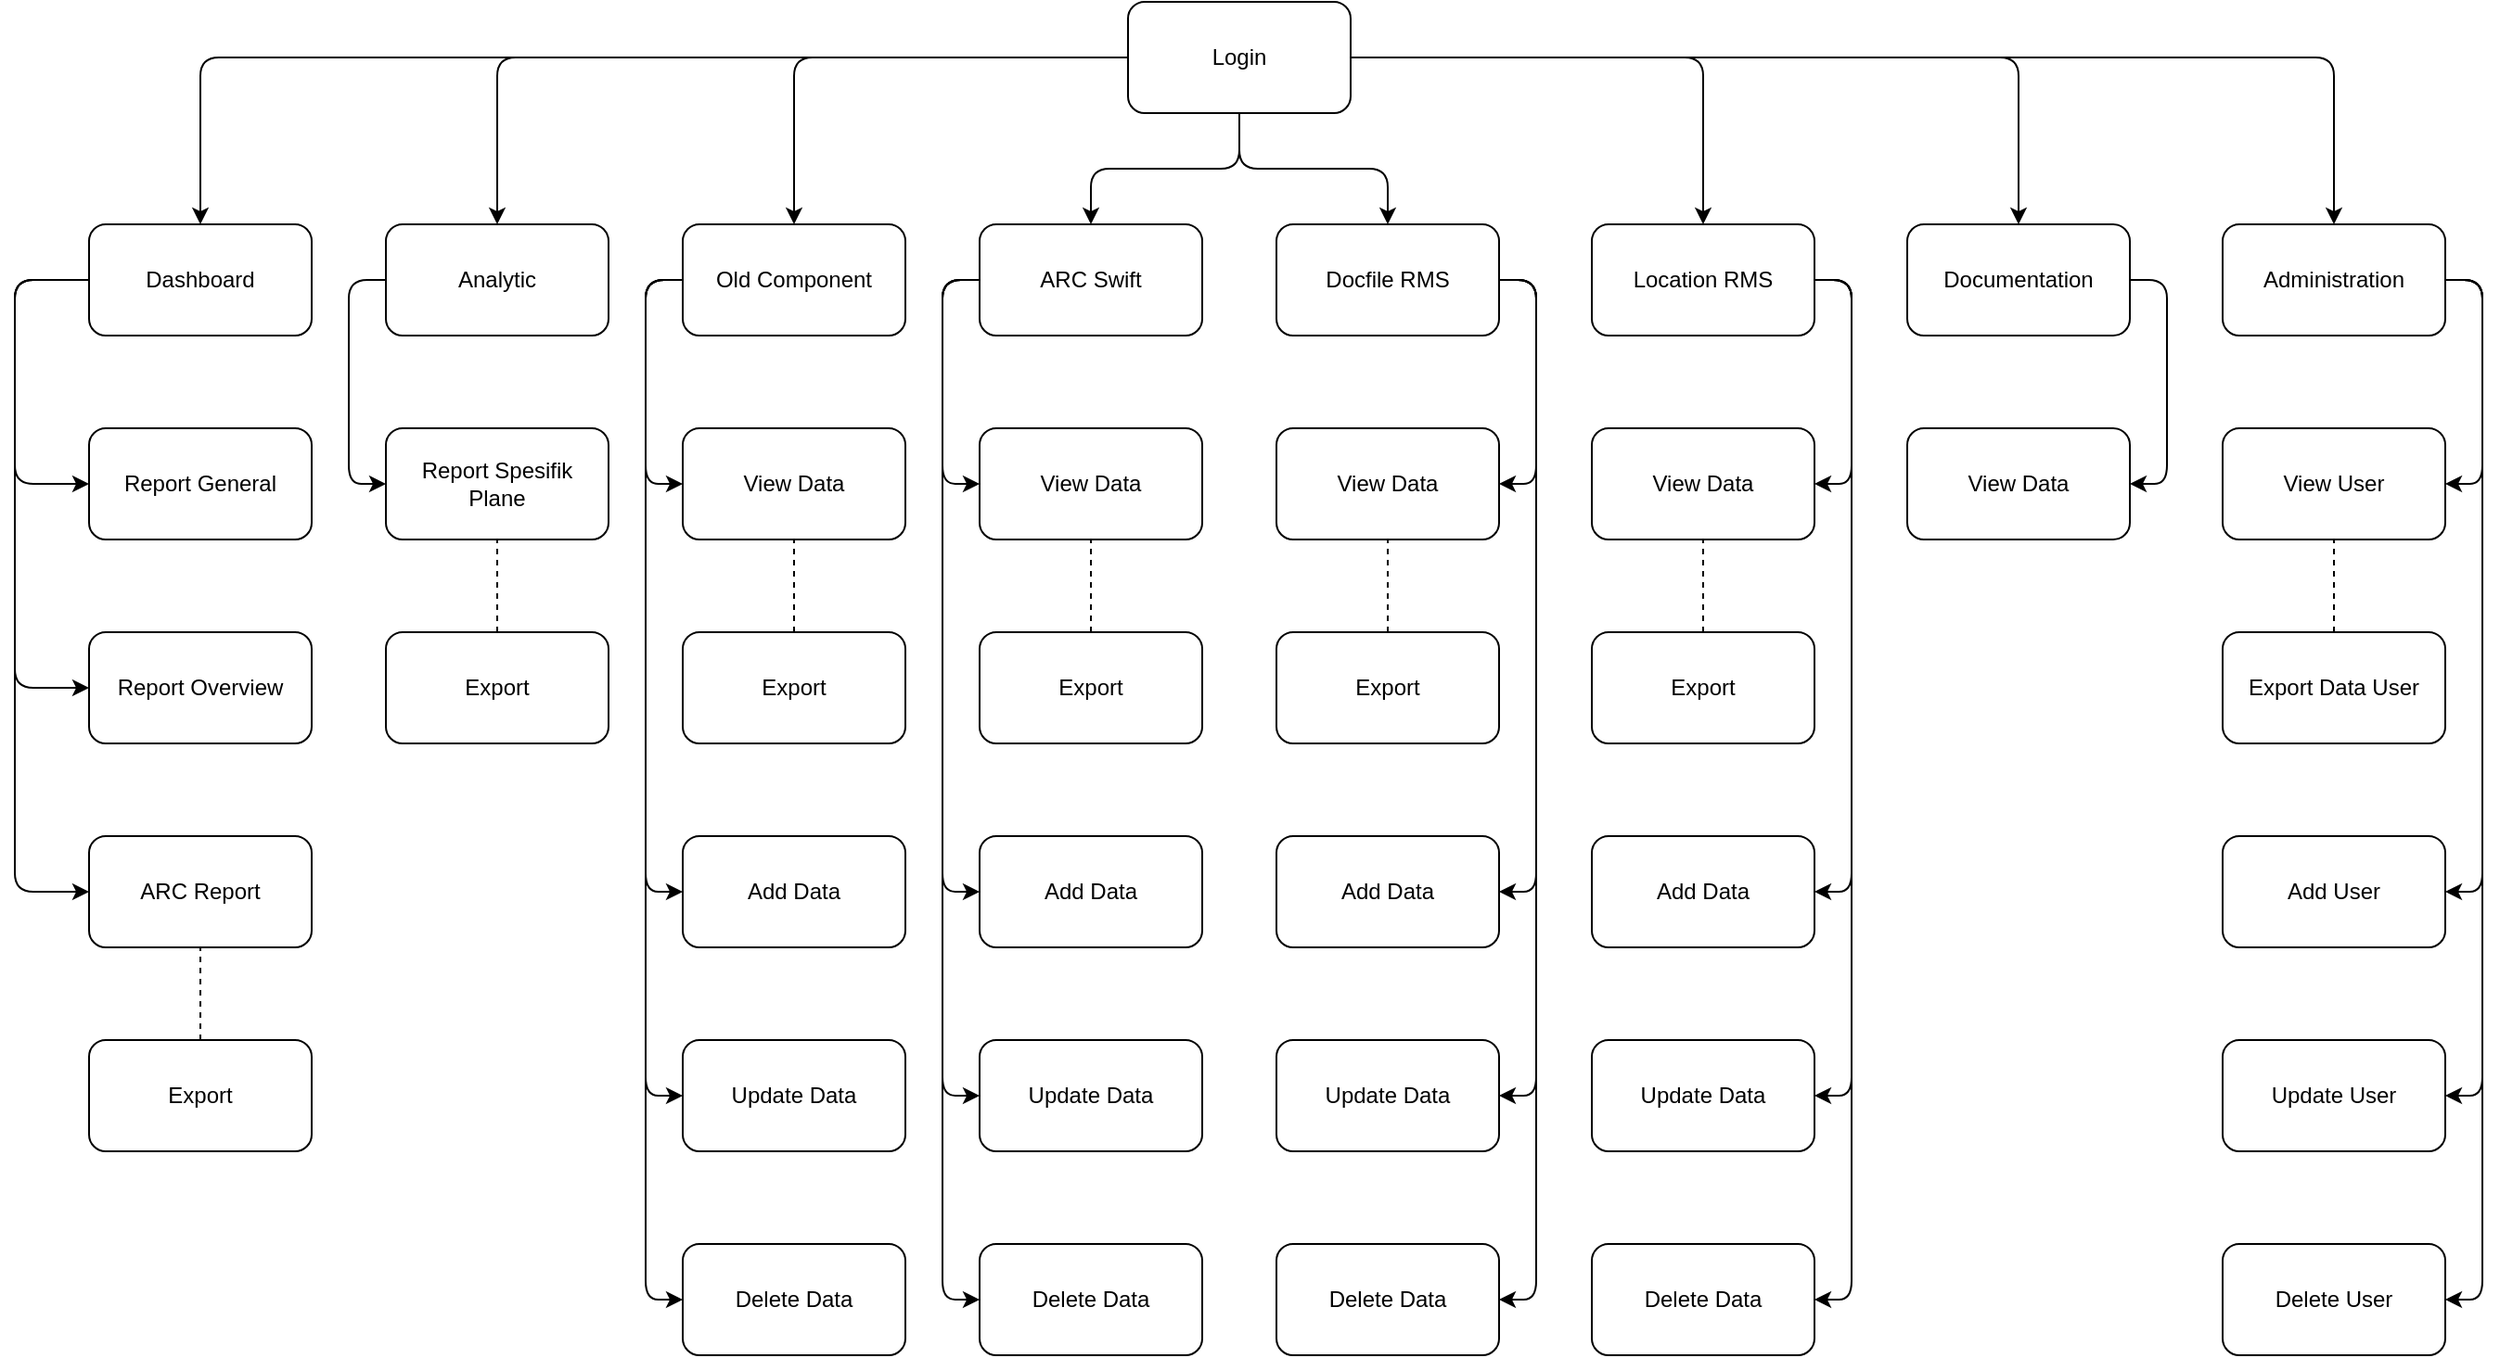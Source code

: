 <mxfile>
    <diagram id="NYALaQaaiqzxwCFsHjRZ" name="Sitemap">
        <mxGraphModel dx="1447" dy="1964" grid="1" gridSize="10" guides="1" tooltips="1" connect="1" arrows="1" fold="1" page="1" pageScale="1" pageWidth="850" pageHeight="1100" math="0" shadow="0">
            <root>
                <mxCell id="0"/>
                <mxCell id="1" parent="0"/>
                <mxCell id="28" style="edgeStyle=orthogonalEdgeStyle;html=1;entryX=0.5;entryY=0;entryDx=0;entryDy=0;" parent="1" source="2" target="3" edge="1">
                    <mxGeometry relative="1" as="geometry"/>
                </mxCell>
                <mxCell id="77" style="edgeStyle=orthogonalEdgeStyle;html=1;entryX=0.5;entryY=0;entryDx=0;entryDy=0;exitX=0.5;exitY=1;exitDx=0;exitDy=0;" parent="1" source="2" target="76" edge="1">
                    <mxGeometry relative="1" as="geometry"/>
                </mxCell>
                <mxCell id="78" style="edgeStyle=orthogonalEdgeStyle;html=1;entryX=0.5;entryY=0;entryDx=0;entryDy=0;" parent="1" source="2" target="75" edge="1">
                    <mxGeometry relative="1" as="geometry"/>
                </mxCell>
                <mxCell id="79" style="edgeStyle=orthogonalEdgeStyle;html=1;entryX=0.5;entryY=0;entryDx=0;entryDy=0;" parent="1" source="2" target="74" edge="1">
                    <mxGeometry relative="1" as="geometry"/>
                </mxCell>
                <mxCell id="80" style="edgeStyle=orthogonalEdgeStyle;html=1;" parent="1" source="2" target="4" edge="1">
                    <mxGeometry relative="1" as="geometry"/>
                </mxCell>
                <mxCell id="132" style="edgeStyle=orthogonalEdgeStyle;html=1;entryX=0.5;entryY=0;entryDx=0;entryDy=0;" edge="1" parent="1" source="2" target="155">
                    <mxGeometry relative="1" as="geometry">
                        <mxPoint x="960" y="-960" as="targetPoint"/>
                    </mxGeometry>
                </mxCell>
                <mxCell id="133" style="edgeStyle=orthogonalEdgeStyle;html=1;entryX=0.5;entryY=0;entryDx=0;entryDy=0;" edge="1" parent="1" source="2" target="116">
                    <mxGeometry relative="1" as="geometry"/>
                </mxCell>
                <mxCell id="134" style="edgeStyle=orthogonalEdgeStyle;html=1;entryX=0.5;entryY=0;entryDx=0;entryDy=0;" edge="1" parent="1" source="2" target="166">
                    <mxGeometry relative="1" as="geometry">
                        <mxPoint x="1260" y="-940" as="targetPoint"/>
                    </mxGeometry>
                </mxCell>
                <mxCell id="2" value="Login" style="rounded=1;whiteSpace=wrap;html=1;" parent="1" vertex="1">
                    <mxGeometry x="610" y="-1060" width="120" height="60" as="geometry"/>
                </mxCell>
                <mxCell id="84" style="edgeStyle=orthogonalEdgeStyle;html=1;entryX=0;entryY=0.5;entryDx=0;entryDy=0;exitX=0;exitY=0.5;exitDx=0;exitDy=0;" parent="1" source="3" target="81" edge="1">
                    <mxGeometry relative="1" as="geometry">
                        <Array as="points">
                            <mxPoint x="10" y="-910"/>
                            <mxPoint x="10" y="-800"/>
                        </Array>
                    </mxGeometry>
                </mxCell>
                <mxCell id="85" style="edgeStyle=orthogonalEdgeStyle;html=1;entryX=0;entryY=0.5;entryDx=0;entryDy=0;exitX=0;exitY=0.5;exitDx=0;exitDy=0;" parent="1" source="3" target="82" edge="1">
                    <mxGeometry relative="1" as="geometry">
                        <Array as="points">
                            <mxPoint x="10" y="-910"/>
                            <mxPoint x="10" y="-690"/>
                        </Array>
                    </mxGeometry>
                </mxCell>
                <mxCell id="86" style="edgeStyle=orthogonalEdgeStyle;html=1;entryX=0;entryY=0.5;entryDx=0;entryDy=0;exitX=0;exitY=0.5;exitDx=0;exitDy=0;" parent="1" source="3" target="83" edge="1">
                    <mxGeometry relative="1" as="geometry">
                        <Array as="points">
                            <mxPoint x="10" y="-910"/>
                            <mxPoint x="10" y="-580"/>
                        </Array>
                    </mxGeometry>
                </mxCell>
                <mxCell id="3" value="Dashboard" style="rounded=1;whiteSpace=wrap;html=1;" parent="1" vertex="1">
                    <mxGeometry x="50" y="-940" width="120" height="60" as="geometry"/>
                </mxCell>
                <mxCell id="92" style="edgeStyle=orthogonalEdgeStyle;html=1;entryX=0;entryY=0.5;entryDx=0;entryDy=0;exitX=0;exitY=0.5;exitDx=0;exitDy=0;" parent="1" source="4" target="87" edge="1">
                    <mxGeometry relative="1" as="geometry">
                        <Array as="points">
                            <mxPoint x="190" y="-910"/>
                            <mxPoint x="190" y="-800"/>
                        </Array>
                    </mxGeometry>
                </mxCell>
                <mxCell id="4" value="Analytic" style="rounded=1;whiteSpace=wrap;html=1;" parent="1" vertex="1">
                    <mxGeometry x="210" y="-940" width="120" height="60" as="geometry"/>
                </mxCell>
                <mxCell id="32" style="edgeStyle=orthogonalEdgeStyle;html=1;" parent="1" edge="1">
                    <mxGeometry relative="1" as="geometry">
                        <mxPoint x="130" y="-670" as="sourcePoint"/>
                    </mxGeometry>
                </mxCell>
                <mxCell id="38" style="edgeStyle=orthogonalEdgeStyle;html=1;" parent="1" edge="1">
                    <mxGeometry relative="1" as="geometry">
                        <mxPoint x="420" y="-470" as="sourcePoint"/>
                    </mxGeometry>
                </mxCell>
                <mxCell id="34" style="edgeStyle=orthogonalEdgeStyle;html=1;" parent="1" edge="1">
                    <mxGeometry relative="1" as="geometry">
                        <mxPoint x="420" y="-770" as="sourcePoint"/>
                    </mxGeometry>
                </mxCell>
                <mxCell id="35" style="edgeStyle=orthogonalEdgeStyle;html=1;" parent="1" edge="1">
                    <mxGeometry relative="1" as="geometry">
                        <mxPoint x="420" y="-670" as="sourcePoint"/>
                    </mxGeometry>
                </mxCell>
                <mxCell id="36" style="edgeStyle=orthogonalEdgeStyle;html=1;" parent="1" edge="1">
                    <mxGeometry relative="1" as="geometry">
                        <mxPoint x="420" y="-570" as="sourcePoint"/>
                    </mxGeometry>
                </mxCell>
                <mxCell id="98" style="edgeStyle=orthogonalEdgeStyle;html=1;entryX=0;entryY=0.5;entryDx=0;entryDy=0;exitX=0;exitY=0.5;exitDx=0;exitDy=0;" parent="1" source="74" target="95" edge="1">
                    <mxGeometry relative="1" as="geometry">
                        <Array as="points">
                            <mxPoint x="350" y="-910"/>
                            <mxPoint x="350" y="-800"/>
                        </Array>
                    </mxGeometry>
                </mxCell>
                <mxCell id="99" style="edgeStyle=orthogonalEdgeStyle;html=1;entryX=0;entryY=0.5;entryDx=0;entryDy=0;exitX=0;exitY=0.5;exitDx=0;exitDy=0;" parent="1" source="74" target="96" edge="1">
                    <mxGeometry relative="1" as="geometry">
                        <Array as="points">
                            <mxPoint x="350" y="-910"/>
                            <mxPoint x="350" y="-580"/>
                        </Array>
                    </mxGeometry>
                </mxCell>
                <mxCell id="100" style="edgeStyle=orthogonalEdgeStyle;html=1;entryX=0;entryY=0.5;entryDx=0;entryDy=0;exitX=0;exitY=0.5;exitDx=0;exitDy=0;" parent="1" source="74" target="97" edge="1">
                    <mxGeometry relative="1" as="geometry">
                        <Array as="points">
                            <mxPoint x="350" y="-910"/>
                            <mxPoint x="350" y="-470"/>
                        </Array>
                    </mxGeometry>
                </mxCell>
                <mxCell id="74" value="Old Component" style="rounded=1;whiteSpace=wrap;html=1;" parent="1" vertex="1">
                    <mxGeometry x="370" y="-940" width="120" height="60" as="geometry"/>
                </mxCell>
                <mxCell id="141" style="edgeStyle=orthogonalEdgeStyle;html=1;entryX=0;entryY=0.5;entryDx=0;entryDy=0;exitX=0;exitY=0.5;exitDx=0;exitDy=0;" edge="1" parent="1" source="75" target="135">
                    <mxGeometry relative="1" as="geometry">
                        <Array as="points">
                            <mxPoint x="510" y="-910"/>
                            <mxPoint x="510" y="-800"/>
                        </Array>
                    </mxGeometry>
                </mxCell>
                <mxCell id="75" value="ARC Swift" style="rounded=1;whiteSpace=wrap;html=1;" parent="1" vertex="1">
                    <mxGeometry x="530" y="-940" width="120" height="60" as="geometry"/>
                </mxCell>
                <mxCell id="106" style="edgeStyle=orthogonalEdgeStyle;html=1;entryX=1;entryY=0.5;entryDx=0;entryDy=0;exitX=1;exitY=0.5;exitDx=0;exitDy=0;" parent="1" source="76" target="145" edge="1">
                    <mxGeometry relative="1" as="geometry">
                        <Array as="points">
                            <mxPoint x="830" y="-910"/>
                            <mxPoint x="830" y="-800"/>
                        </Array>
                        <mxPoint x="810" y="-800" as="targetPoint"/>
                    </mxGeometry>
                </mxCell>
                <mxCell id="76" value="Docfile RMS" style="rounded=1;whiteSpace=wrap;html=1;" parent="1" vertex="1">
                    <mxGeometry x="690" y="-940" width="120" height="60" as="geometry"/>
                </mxCell>
                <mxCell id="81" value="Report General" style="rounded=1;whiteSpace=wrap;html=1;" parent="1" vertex="1">
                    <mxGeometry x="50" y="-830" width="120" height="60" as="geometry"/>
                </mxCell>
                <mxCell id="82" value="Report Overview" style="rounded=1;whiteSpace=wrap;html=1;" parent="1" vertex="1">
                    <mxGeometry x="50" y="-720" width="120" height="60" as="geometry"/>
                </mxCell>
                <mxCell id="83" value="ARC Report" style="rounded=1;whiteSpace=wrap;html=1;" parent="1" vertex="1">
                    <mxGeometry x="50" y="-610" width="120" height="60" as="geometry"/>
                </mxCell>
                <mxCell id="87" value="Report Spesifik&lt;br&gt;Plane" style="rounded=1;whiteSpace=wrap;html=1;" parent="1" vertex="1">
                    <mxGeometry x="210" y="-830" width="120" height="60" as="geometry"/>
                </mxCell>
                <mxCell id="89" value="Export" style="rounded=1;whiteSpace=wrap;html=1;" parent="1" vertex="1">
                    <mxGeometry x="50" y="-500" width="120" height="60" as="geometry"/>
                </mxCell>
                <mxCell id="91" value="Export" style="rounded=1;whiteSpace=wrap;html=1;" parent="1" vertex="1">
                    <mxGeometry x="210" y="-720" width="120" height="60" as="geometry"/>
                </mxCell>
                <mxCell id="95" value="View Data" style="rounded=1;whiteSpace=wrap;html=1;" parent="1" vertex="1">
                    <mxGeometry x="370" y="-830" width="120" height="60" as="geometry"/>
                </mxCell>
                <mxCell id="96" value="Add Data" style="rounded=1;whiteSpace=wrap;html=1;" parent="1" vertex="1">
                    <mxGeometry x="370" y="-610" width="120" height="60" as="geometry"/>
                </mxCell>
                <mxCell id="97" value="Update Data" style="rounded=1;whiteSpace=wrap;html=1;" parent="1" vertex="1">
                    <mxGeometry x="370" y="-500" width="120" height="60" as="geometry"/>
                </mxCell>
                <mxCell id="109" style="edgeStyle=orthogonalEdgeStyle;html=1;entryX=1;entryY=0.5;entryDx=0;entryDy=0;exitX=1;exitY=0.5;exitDx=0;exitDy=0;" edge="1" target="112" parent="1">
                    <mxGeometry relative="1" as="geometry">
                        <Array as="points">
                            <mxPoint x="1000" y="-910"/>
                            <mxPoint x="1000" y="-800"/>
                        </Array>
                        <mxPoint x="980" y="-910" as="sourcePoint"/>
                    </mxGeometry>
                </mxCell>
                <mxCell id="110" style="edgeStyle=orthogonalEdgeStyle;html=1;entryX=1;entryY=0.5;entryDx=0;entryDy=0;exitX=1;exitY=0.5;exitDx=0;exitDy=0;" edge="1" target="113" parent="1">
                    <mxGeometry relative="1" as="geometry">
                        <Array as="points">
                            <mxPoint x="1000" y="-910"/>
                            <mxPoint x="1000" y="-690"/>
                        </Array>
                        <mxPoint x="980" y="-910" as="sourcePoint"/>
                    </mxGeometry>
                </mxCell>
                <mxCell id="114" style="edgeStyle=orthogonalEdgeStyle;html=1;entryX=1;entryY=0.5;entryDx=0;entryDy=0;exitX=1;exitY=0.5;exitDx=0;exitDy=0;" edge="1" source="116" target="117" parent="1">
                    <mxGeometry relative="1" as="geometry">
                        <Array as="points">
                            <mxPoint x="1170" y="-910"/>
                            <mxPoint x="1170" y="-800"/>
                        </Array>
                    </mxGeometry>
                </mxCell>
                <mxCell id="116" value="Documentation" style="rounded=1;whiteSpace=wrap;html=1;" vertex="1" parent="1">
                    <mxGeometry x="1030" y="-940" width="120" height="60" as="geometry"/>
                </mxCell>
                <mxCell id="117" value="View Data" style="rounded=1;whiteSpace=wrap;html=1;" vertex="1" parent="1">
                    <mxGeometry x="1030" y="-830" width="120" height="60" as="geometry"/>
                </mxCell>
                <mxCell id="126" value="" style="endArrow=none;dashed=1;html=1;entryX=0.5;entryY=1;entryDx=0;entryDy=0;exitX=0.5;exitY=0;exitDx=0;exitDy=0;" edge="1" parent="1" source="89" target="83">
                    <mxGeometry width="50" height="50" relative="1" as="geometry">
                        <mxPoint x="260" y="-590" as="sourcePoint"/>
                        <mxPoint x="310" y="-640" as="targetPoint"/>
                    </mxGeometry>
                </mxCell>
                <mxCell id="127" value="" style="endArrow=none;dashed=1;html=1;entryX=0.5;entryY=1;entryDx=0;entryDy=0;exitX=0.5;exitY=0;exitDx=0;exitDy=0;" edge="1" parent="1" source="91" target="87">
                    <mxGeometry width="50" height="50" relative="1" as="geometry">
                        <mxPoint x="120" y="-490" as="sourcePoint"/>
                        <mxPoint x="120" y="-540" as="targetPoint"/>
                    </mxGeometry>
                </mxCell>
                <mxCell id="128" value="Delete Data" style="rounded=1;whiteSpace=wrap;html=1;" vertex="1" parent="1">
                    <mxGeometry x="370" y="-390" width="120" height="60" as="geometry"/>
                </mxCell>
                <mxCell id="129" style="edgeStyle=orthogonalEdgeStyle;html=1;entryX=0;entryY=0.5;entryDx=0;entryDy=0;exitX=0;exitY=0.5;exitDx=0;exitDy=0;" edge="1" parent="1" source="74" target="128">
                    <mxGeometry relative="1" as="geometry">
                        <Array as="points">
                            <mxPoint x="350" y="-910"/>
                            <mxPoint x="350" y="-360"/>
                        </Array>
                        <mxPoint x="380" y="-900" as="sourcePoint"/>
                        <mxPoint x="380" y="-570" as="targetPoint"/>
                    </mxGeometry>
                </mxCell>
                <mxCell id="130" value="Export" style="rounded=1;whiteSpace=wrap;html=1;" vertex="1" parent="1">
                    <mxGeometry x="370" y="-720" width="120" height="60" as="geometry"/>
                </mxCell>
                <mxCell id="131" value="" style="endArrow=none;dashed=1;html=1;entryX=0.5;entryY=1;entryDx=0;entryDy=0;exitX=0.5;exitY=0;exitDx=0;exitDy=0;" edge="1" parent="1" source="130" target="95">
                    <mxGeometry width="50" height="50" relative="1" as="geometry">
                        <mxPoint x="280" y="-710" as="sourcePoint"/>
                        <mxPoint x="280" y="-760" as="targetPoint"/>
                    </mxGeometry>
                </mxCell>
                <mxCell id="135" value="View Data" style="rounded=1;whiteSpace=wrap;html=1;" vertex="1" parent="1">
                    <mxGeometry x="530" y="-830" width="120" height="60" as="geometry"/>
                </mxCell>
                <mxCell id="136" value="Add Data" style="rounded=1;whiteSpace=wrap;html=1;" vertex="1" parent="1">
                    <mxGeometry x="530" y="-610" width="120" height="60" as="geometry"/>
                </mxCell>
                <mxCell id="137" value="Update Data" style="rounded=1;whiteSpace=wrap;html=1;" vertex="1" parent="1">
                    <mxGeometry x="530" y="-500" width="120" height="60" as="geometry"/>
                </mxCell>
                <mxCell id="138" value="Delete Data" style="rounded=1;whiteSpace=wrap;html=1;" vertex="1" parent="1">
                    <mxGeometry x="530" y="-390" width="120" height="60" as="geometry"/>
                </mxCell>
                <mxCell id="139" value="Export" style="rounded=1;whiteSpace=wrap;html=1;" vertex="1" parent="1">
                    <mxGeometry x="530" y="-720" width="120" height="60" as="geometry"/>
                </mxCell>
                <mxCell id="140" value="" style="endArrow=none;dashed=1;html=1;entryX=0.5;entryY=1;entryDx=0;entryDy=0;exitX=0.5;exitY=0;exitDx=0;exitDy=0;" edge="1" source="139" target="135" parent="1">
                    <mxGeometry width="50" height="50" relative="1" as="geometry">
                        <mxPoint x="440" y="-710" as="sourcePoint"/>
                        <mxPoint x="440" y="-760" as="targetPoint"/>
                    </mxGeometry>
                </mxCell>
                <mxCell id="142" style="edgeStyle=orthogonalEdgeStyle;html=1;entryX=0;entryY=0.5;entryDx=0;entryDy=0;exitX=0;exitY=0.5;exitDx=0;exitDy=0;" edge="1" parent="1" source="75" target="136">
                    <mxGeometry relative="1" as="geometry">
                        <mxPoint x="540" y="-900" as="sourcePoint"/>
                        <mxPoint x="540" y="-790" as="targetPoint"/>
                        <Array as="points">
                            <mxPoint x="510" y="-910"/>
                            <mxPoint x="510" y="-580"/>
                        </Array>
                    </mxGeometry>
                </mxCell>
                <mxCell id="143" style="edgeStyle=orthogonalEdgeStyle;html=1;entryX=0;entryY=0.5;entryDx=0;entryDy=0;" edge="1" parent="1" target="137">
                    <mxGeometry relative="1" as="geometry">
                        <mxPoint x="530" y="-910" as="sourcePoint"/>
                        <mxPoint x="540" y="-570" as="targetPoint"/>
                        <Array as="points">
                            <mxPoint x="510" y="-910"/>
                            <mxPoint x="510" y="-470"/>
                        </Array>
                    </mxGeometry>
                </mxCell>
                <mxCell id="144" style="edgeStyle=orthogonalEdgeStyle;html=1;entryX=0;entryY=0.5;entryDx=0;entryDy=0;exitX=0;exitY=0.5;exitDx=0;exitDy=0;" edge="1" parent="1" source="75" target="138">
                    <mxGeometry relative="1" as="geometry">
                        <mxPoint x="540" y="-900" as="sourcePoint"/>
                        <mxPoint x="540" y="-460" as="targetPoint"/>
                        <Array as="points">
                            <mxPoint x="510" y="-910"/>
                            <mxPoint x="510" y="-360"/>
                        </Array>
                    </mxGeometry>
                </mxCell>
                <mxCell id="145" value="View Data" style="rounded=1;whiteSpace=wrap;html=1;" vertex="1" parent="1">
                    <mxGeometry x="690" y="-830" width="120" height="60" as="geometry"/>
                </mxCell>
                <mxCell id="146" value="Add Data" style="rounded=1;whiteSpace=wrap;html=1;" vertex="1" parent="1">
                    <mxGeometry x="690" y="-610" width="120" height="60" as="geometry"/>
                </mxCell>
                <mxCell id="147" value="Update Data" style="rounded=1;whiteSpace=wrap;html=1;" vertex="1" parent="1">
                    <mxGeometry x="690" y="-500" width="120" height="60" as="geometry"/>
                </mxCell>
                <mxCell id="148" value="Delete Data" style="rounded=1;whiteSpace=wrap;html=1;" vertex="1" parent="1">
                    <mxGeometry x="690" y="-390" width="120" height="60" as="geometry"/>
                </mxCell>
                <mxCell id="149" value="Export" style="rounded=1;whiteSpace=wrap;html=1;" vertex="1" parent="1">
                    <mxGeometry x="690" y="-720" width="120" height="60" as="geometry"/>
                </mxCell>
                <mxCell id="150" value="" style="endArrow=none;dashed=1;html=1;entryX=0.5;entryY=1;entryDx=0;entryDy=0;exitX=0.5;exitY=0;exitDx=0;exitDy=0;" edge="1" source="149" target="145" parent="1">
                    <mxGeometry width="50" height="50" relative="1" as="geometry">
                        <mxPoint x="600" y="-710" as="sourcePoint"/>
                        <mxPoint x="600" y="-760" as="targetPoint"/>
                    </mxGeometry>
                </mxCell>
                <mxCell id="151" style="edgeStyle=orthogonalEdgeStyle;html=1;entryX=1;entryY=0.5;entryDx=0;entryDy=0;exitX=1;exitY=0.5;exitDx=0;exitDy=0;" edge="1" parent="1" source="76" target="146">
                    <mxGeometry relative="1" as="geometry">
                        <Array as="points">
                            <mxPoint x="830" y="-910"/>
                            <mxPoint x="830" y="-580"/>
                        </Array>
                        <mxPoint x="820" y="-900" as="sourcePoint"/>
                        <mxPoint x="820" y="-790" as="targetPoint"/>
                    </mxGeometry>
                </mxCell>
                <mxCell id="152" style="edgeStyle=orthogonalEdgeStyle;html=1;entryX=1;entryY=0.5;entryDx=0;entryDy=0;exitX=1;exitY=0.5;exitDx=0;exitDy=0;" edge="1" parent="1" source="76" target="147">
                    <mxGeometry relative="1" as="geometry">
                        <Array as="points">
                            <mxPoint x="830" y="-910"/>
                            <mxPoint x="830" y="-470"/>
                        </Array>
                        <mxPoint x="820" y="-900" as="sourcePoint"/>
                        <mxPoint x="820" y="-570" as="targetPoint"/>
                    </mxGeometry>
                </mxCell>
                <mxCell id="153" style="edgeStyle=orthogonalEdgeStyle;html=1;entryX=1;entryY=0.5;entryDx=0;entryDy=0;exitX=1;exitY=0.5;exitDx=0;exitDy=0;" edge="1" parent="1" source="76" target="148">
                    <mxGeometry relative="1" as="geometry">
                        <Array as="points">
                            <mxPoint x="830" y="-910"/>
                            <mxPoint x="830" y="-360"/>
                        </Array>
                        <mxPoint x="820" y="-900" as="sourcePoint"/>
                        <mxPoint x="820" y="-460" as="targetPoint"/>
                    </mxGeometry>
                </mxCell>
                <mxCell id="154" style="edgeStyle=orthogonalEdgeStyle;html=1;entryX=1;entryY=0.5;entryDx=0;entryDy=0;exitX=1;exitY=0.5;exitDx=0;exitDy=0;" edge="1" source="155" target="156" parent="1">
                    <mxGeometry relative="1" as="geometry">
                        <Array as="points">
                            <mxPoint x="1000" y="-910"/>
                            <mxPoint x="1000" y="-800"/>
                        </Array>
                        <mxPoint x="980" y="-800" as="targetPoint"/>
                    </mxGeometry>
                </mxCell>
                <mxCell id="155" value="Location RMS" style="rounded=1;whiteSpace=wrap;html=1;" vertex="1" parent="1">
                    <mxGeometry x="860" y="-940" width="120" height="60" as="geometry"/>
                </mxCell>
                <mxCell id="156" value="View Data" style="rounded=1;whiteSpace=wrap;html=1;" vertex="1" parent="1">
                    <mxGeometry x="860" y="-830" width="120" height="60" as="geometry"/>
                </mxCell>
                <mxCell id="157" value="Add Data" style="rounded=1;whiteSpace=wrap;html=1;" vertex="1" parent="1">
                    <mxGeometry x="860" y="-610" width="120" height="60" as="geometry"/>
                </mxCell>
                <mxCell id="158" value="Update Data" style="rounded=1;whiteSpace=wrap;html=1;" vertex="1" parent="1">
                    <mxGeometry x="860" y="-500" width="120" height="60" as="geometry"/>
                </mxCell>
                <mxCell id="159" value="Delete Data" style="rounded=1;whiteSpace=wrap;html=1;" vertex="1" parent="1">
                    <mxGeometry x="860" y="-390" width="120" height="60" as="geometry"/>
                </mxCell>
                <mxCell id="160" value="Export" style="rounded=1;whiteSpace=wrap;html=1;" vertex="1" parent="1">
                    <mxGeometry x="860" y="-720" width="120" height="60" as="geometry"/>
                </mxCell>
                <mxCell id="161" value="" style="endArrow=none;dashed=1;html=1;entryX=0.5;entryY=1;entryDx=0;entryDy=0;exitX=0.5;exitY=0;exitDx=0;exitDy=0;" edge="1" source="160" target="156" parent="1">
                    <mxGeometry width="50" height="50" relative="1" as="geometry">
                        <mxPoint x="770" y="-710" as="sourcePoint"/>
                        <mxPoint x="770" y="-760" as="targetPoint"/>
                    </mxGeometry>
                </mxCell>
                <mxCell id="162" style="edgeStyle=orthogonalEdgeStyle;html=1;entryX=1;entryY=0.5;entryDx=0;entryDy=0;exitX=1;exitY=0.5;exitDx=0;exitDy=0;" edge="1" source="155" target="157" parent="1">
                    <mxGeometry relative="1" as="geometry">
                        <Array as="points">
                            <mxPoint x="1000" y="-910"/>
                            <mxPoint x="1000" y="-580"/>
                        </Array>
                        <mxPoint x="990" y="-900" as="sourcePoint"/>
                        <mxPoint x="990" y="-790" as="targetPoint"/>
                    </mxGeometry>
                </mxCell>
                <mxCell id="163" style="edgeStyle=orthogonalEdgeStyle;html=1;entryX=1;entryY=0.5;entryDx=0;entryDy=0;exitX=1;exitY=0.5;exitDx=0;exitDy=0;" edge="1" source="155" target="158" parent="1">
                    <mxGeometry relative="1" as="geometry">
                        <Array as="points">
                            <mxPoint x="1000" y="-910"/>
                            <mxPoint x="1000" y="-470"/>
                        </Array>
                        <mxPoint x="990" y="-900" as="sourcePoint"/>
                        <mxPoint x="990" y="-570" as="targetPoint"/>
                    </mxGeometry>
                </mxCell>
                <mxCell id="164" style="edgeStyle=orthogonalEdgeStyle;html=1;entryX=1;entryY=0.5;entryDx=0;entryDy=0;exitX=1;exitY=0.5;exitDx=0;exitDy=0;" edge="1" source="155" target="159" parent="1">
                    <mxGeometry relative="1" as="geometry">
                        <Array as="points">
                            <mxPoint x="1000" y="-910"/>
                            <mxPoint x="1000" y="-360"/>
                        </Array>
                        <mxPoint x="990" y="-900" as="sourcePoint"/>
                        <mxPoint x="990" y="-460" as="targetPoint"/>
                    </mxGeometry>
                </mxCell>
                <mxCell id="165" style="edgeStyle=orthogonalEdgeStyle;html=1;entryX=1;entryY=0.5;entryDx=0;entryDy=0;exitX=1;exitY=0.5;exitDx=0;exitDy=0;" edge="1" source="166" target="167" parent="1">
                    <mxGeometry relative="1" as="geometry">
                        <Array as="points">
                            <mxPoint x="1340" y="-910"/>
                            <mxPoint x="1340" y="-800"/>
                        </Array>
                        <mxPoint x="1320" y="-800" as="targetPoint"/>
                    </mxGeometry>
                </mxCell>
                <mxCell id="166" value="Administration" style="rounded=1;whiteSpace=wrap;html=1;" vertex="1" parent="1">
                    <mxGeometry x="1200" y="-940" width="120" height="60" as="geometry"/>
                </mxCell>
                <mxCell id="167" value="View User" style="rounded=1;whiteSpace=wrap;html=1;" vertex="1" parent="1">
                    <mxGeometry x="1200" y="-830" width="120" height="60" as="geometry"/>
                </mxCell>
                <mxCell id="168" value="Add User" style="rounded=1;whiteSpace=wrap;html=1;" vertex="1" parent="1">
                    <mxGeometry x="1200" y="-610" width="120" height="60" as="geometry"/>
                </mxCell>
                <mxCell id="169" value="Update User" style="rounded=1;whiteSpace=wrap;html=1;" vertex="1" parent="1">
                    <mxGeometry x="1200" y="-500" width="120" height="60" as="geometry"/>
                </mxCell>
                <mxCell id="170" value="Delete User" style="rounded=1;whiteSpace=wrap;html=1;" vertex="1" parent="1">
                    <mxGeometry x="1200" y="-390" width="120" height="60" as="geometry"/>
                </mxCell>
                <mxCell id="171" value="Export Data User" style="rounded=1;whiteSpace=wrap;html=1;" vertex="1" parent="1">
                    <mxGeometry x="1200" y="-720" width="120" height="60" as="geometry"/>
                </mxCell>
                <mxCell id="172" value="" style="endArrow=none;dashed=1;html=1;entryX=0.5;entryY=1;entryDx=0;entryDy=0;exitX=0.5;exitY=0;exitDx=0;exitDy=0;" edge="1" source="171" target="167" parent="1">
                    <mxGeometry width="50" height="50" relative="1" as="geometry">
                        <mxPoint x="1110" y="-710" as="sourcePoint"/>
                        <mxPoint x="1110" y="-760" as="targetPoint"/>
                    </mxGeometry>
                </mxCell>
                <mxCell id="173" style="edgeStyle=orthogonalEdgeStyle;html=1;entryX=1;entryY=0.5;entryDx=0;entryDy=0;exitX=1;exitY=0.5;exitDx=0;exitDy=0;" edge="1" source="166" target="168" parent="1">
                    <mxGeometry relative="1" as="geometry">
                        <Array as="points">
                            <mxPoint x="1340" y="-910"/>
                            <mxPoint x="1340" y="-580"/>
                        </Array>
                        <mxPoint x="1330" y="-900" as="sourcePoint"/>
                        <mxPoint x="1330" y="-790" as="targetPoint"/>
                    </mxGeometry>
                </mxCell>
                <mxCell id="174" style="edgeStyle=orthogonalEdgeStyle;html=1;entryX=1;entryY=0.5;entryDx=0;entryDy=0;exitX=1;exitY=0.5;exitDx=0;exitDy=0;" edge="1" source="166" target="169" parent="1">
                    <mxGeometry relative="1" as="geometry">
                        <Array as="points">
                            <mxPoint x="1340" y="-910"/>
                            <mxPoint x="1340" y="-470"/>
                        </Array>
                        <mxPoint x="1330" y="-900" as="sourcePoint"/>
                        <mxPoint x="1330" y="-570" as="targetPoint"/>
                    </mxGeometry>
                </mxCell>
                <mxCell id="175" style="edgeStyle=orthogonalEdgeStyle;html=1;entryX=1;entryY=0.5;entryDx=0;entryDy=0;exitX=1;exitY=0.5;exitDx=0;exitDy=0;" edge="1" source="166" target="170" parent="1">
                    <mxGeometry relative="1" as="geometry">
                        <Array as="points">
                            <mxPoint x="1340" y="-910"/>
                            <mxPoint x="1340" y="-360"/>
                        </Array>
                        <mxPoint x="1330" y="-900" as="sourcePoint"/>
                        <mxPoint x="1330" y="-460" as="targetPoint"/>
                    </mxGeometry>
                </mxCell>
            </root>
        </mxGraphModel>
    </diagram>
</mxfile>